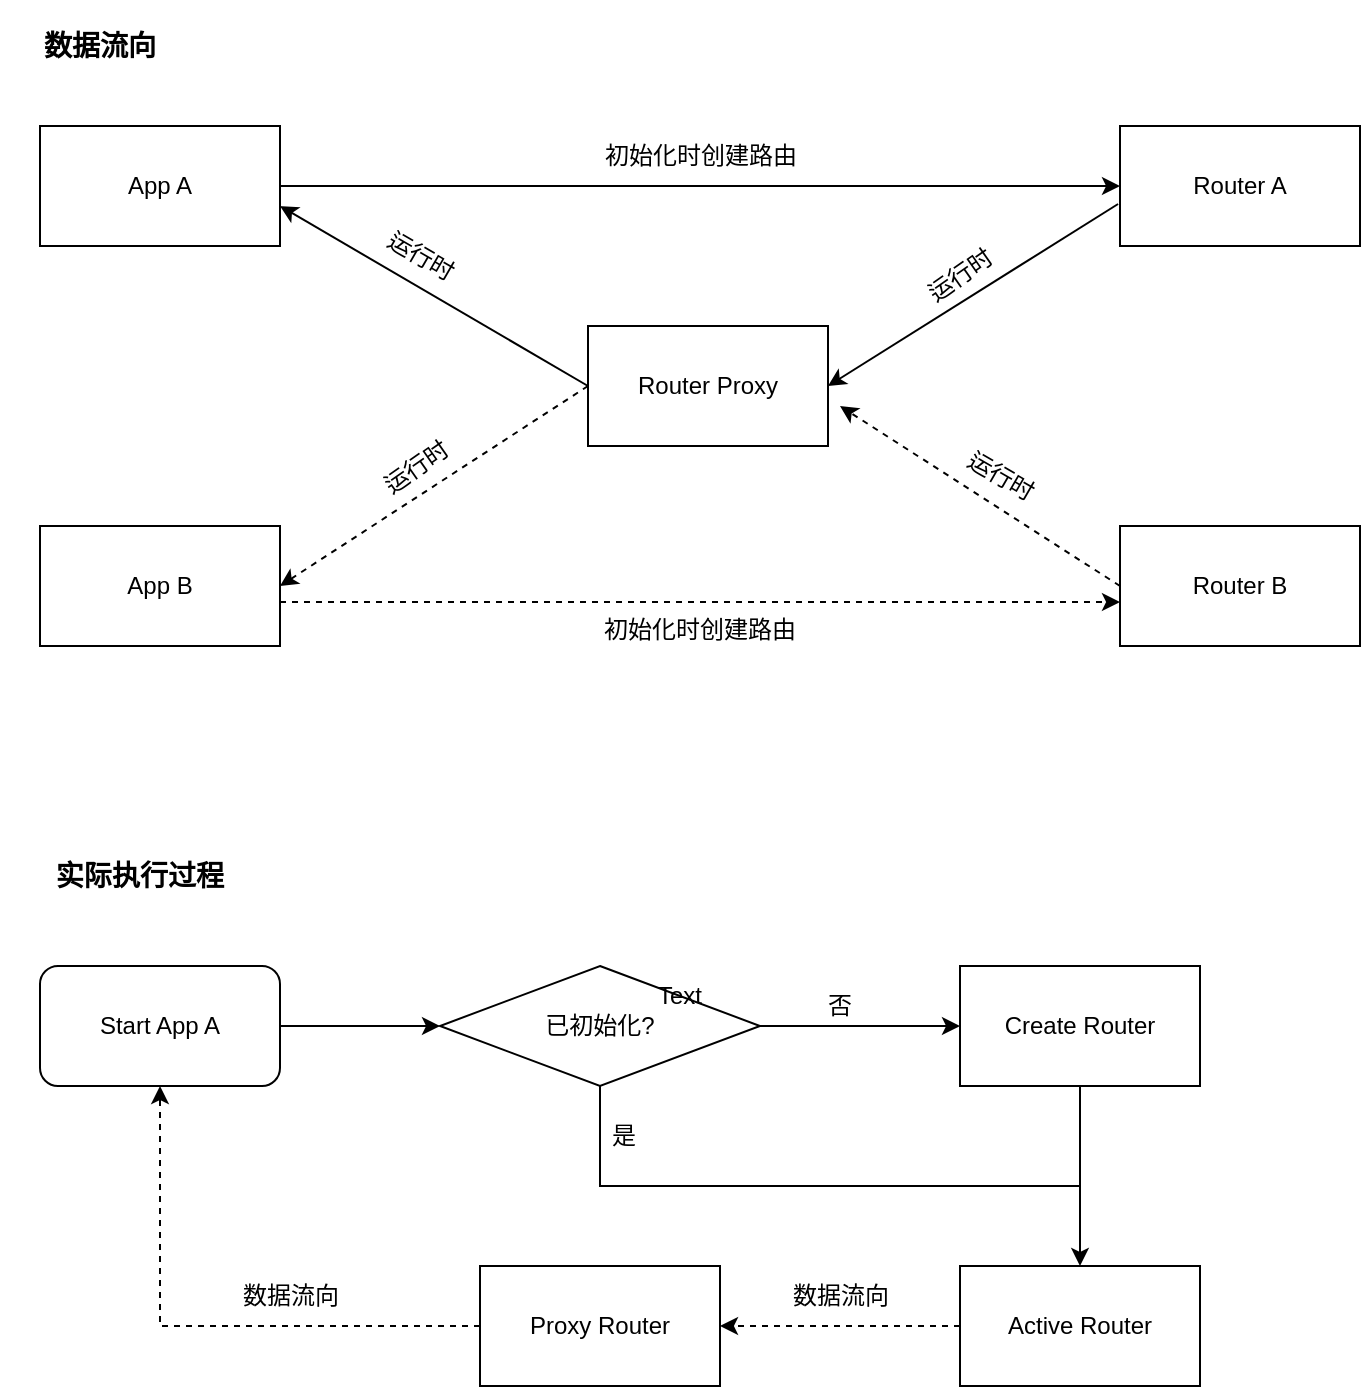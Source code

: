 <mxfile version="21.1.1" type="github">
  <diagram name="第 1 页" id="meNjzGArLNNNe49GJqkK">
    <mxGraphModel dx="1242" dy="821" grid="1" gridSize="10" guides="1" tooltips="1" connect="1" arrows="1" fold="1" page="1" pageScale="1" pageWidth="827" pageHeight="3069" math="0" shadow="0">
      <root>
        <mxCell id="0" />
        <mxCell id="1" parent="0" />
        <mxCell id="neSywNcgNttfhtacbgpp-4" value="&lt;div&gt;&lt;h3&gt;数据流向&lt;/h3&gt;&lt;/div&gt;" style="text;html=1;strokeColor=none;fillColor=none;align=center;verticalAlign=middle;whiteSpace=wrap;rounded=0;" vertex="1" parent="1">
          <mxGeometry x="60" y="260" width="100" height="40" as="geometry" />
        </mxCell>
        <mxCell id="neSywNcgNttfhtacbgpp-5" value="App A" style="rounded=0;whiteSpace=wrap;html=1;" vertex="1" parent="1">
          <mxGeometry x="80" y="320" width="120" height="60" as="geometry" />
        </mxCell>
        <mxCell id="neSywNcgNttfhtacbgpp-6" value="Router Proxy" style="rounded=0;whiteSpace=wrap;html=1;" vertex="1" parent="1">
          <mxGeometry x="354" y="420" width="120" height="60" as="geometry" />
        </mxCell>
        <mxCell id="neSywNcgNttfhtacbgpp-7" value="Router A" style="rounded=0;whiteSpace=wrap;html=1;" vertex="1" parent="1">
          <mxGeometry x="620" y="320" width="120" height="60" as="geometry" />
        </mxCell>
        <mxCell id="neSywNcgNttfhtacbgpp-8" value="" style="endArrow=classic;html=1;rounded=0;entryX=0;entryY=0.5;entryDx=0;entryDy=0;exitX=1;exitY=0.5;exitDx=0;exitDy=0;" edge="1" parent="1" source="neSywNcgNttfhtacbgpp-5" target="neSywNcgNttfhtacbgpp-7">
          <mxGeometry width="50" height="50" relative="1" as="geometry">
            <mxPoint x="390" y="450" as="sourcePoint" />
            <mxPoint x="440" y="400" as="targetPoint" />
          </mxGeometry>
        </mxCell>
        <mxCell id="neSywNcgNttfhtacbgpp-9" value="" style="endArrow=classic;html=1;rounded=0;entryX=1;entryY=0.5;entryDx=0;entryDy=0;exitX=-0.008;exitY=0.65;exitDx=0;exitDy=0;exitPerimeter=0;" edge="1" parent="1" source="neSywNcgNttfhtacbgpp-7" target="neSywNcgNttfhtacbgpp-6">
          <mxGeometry width="50" height="50" relative="1" as="geometry">
            <mxPoint x="390" y="450" as="sourcePoint" />
            <mxPoint x="440" y="400" as="targetPoint" />
          </mxGeometry>
        </mxCell>
        <mxCell id="neSywNcgNttfhtacbgpp-10" value="" style="endArrow=classic;html=1;rounded=0;exitX=0;exitY=0.5;exitDx=0;exitDy=0;" edge="1" parent="1" source="neSywNcgNttfhtacbgpp-6">
          <mxGeometry width="50" height="50" relative="1" as="geometry">
            <mxPoint x="390" y="450" as="sourcePoint" />
            <mxPoint x="200" y="360" as="targetPoint" />
          </mxGeometry>
        </mxCell>
        <mxCell id="neSywNcgNttfhtacbgpp-11" value="App B" style="rounded=0;whiteSpace=wrap;html=1;" vertex="1" parent="1">
          <mxGeometry x="80" y="520" width="120" height="60" as="geometry" />
        </mxCell>
        <mxCell id="neSywNcgNttfhtacbgpp-12" value="Router B" style="rounded=0;whiteSpace=wrap;html=1;" vertex="1" parent="1">
          <mxGeometry x="620" y="520" width="120" height="60" as="geometry" />
        </mxCell>
        <mxCell id="neSywNcgNttfhtacbgpp-13" value="" style="endArrow=classic;html=1;rounded=0;exitX=0;exitY=0.5;exitDx=0;exitDy=0;dashed=1;" edge="1" parent="1" source="neSywNcgNttfhtacbgpp-12">
          <mxGeometry width="50" height="50" relative="1" as="geometry">
            <mxPoint x="530" y="580" as="sourcePoint" />
            <mxPoint x="480" y="460" as="targetPoint" />
          </mxGeometry>
        </mxCell>
        <mxCell id="neSywNcgNttfhtacbgpp-14" value="" style="endArrow=classic;html=1;rounded=0;entryX=1;entryY=0.5;entryDx=0;entryDy=0;exitX=0;exitY=0.5;exitDx=0;exitDy=0;dashed=1;" edge="1" parent="1" source="neSywNcgNttfhtacbgpp-6" target="neSywNcgNttfhtacbgpp-11">
          <mxGeometry width="50" height="50" relative="1" as="geometry">
            <mxPoint x="350" y="450" as="sourcePoint" />
            <mxPoint x="440" y="400" as="targetPoint" />
          </mxGeometry>
        </mxCell>
        <mxCell id="neSywNcgNttfhtacbgpp-16" value="" style="edgeStyle=none;orthogonalLoop=1;jettySize=auto;html=1;rounded=0;dashed=1;" edge="1" parent="1">
          <mxGeometry width="100" relative="1" as="geometry">
            <mxPoint x="200" y="558" as="sourcePoint" />
            <mxPoint x="620" y="558" as="targetPoint" />
            <Array as="points" />
          </mxGeometry>
        </mxCell>
        <mxCell id="neSywNcgNttfhtacbgpp-17" value="初始化时创建路由" style="text;html=1;align=center;verticalAlign=middle;resizable=0;points=[];autosize=1;strokeColor=none;fillColor=none;" vertex="1" parent="1">
          <mxGeometry x="350" y="320" width="120" height="30" as="geometry" />
        </mxCell>
        <mxCell id="neSywNcgNttfhtacbgpp-18" value="初始化时创建路由" style="text;whiteSpace=wrap;html=1;" vertex="1" parent="1">
          <mxGeometry x="360" y="558" width="110" height="30" as="geometry" />
        </mxCell>
        <mxCell id="neSywNcgNttfhtacbgpp-19" value="运行时" style="text;html=1;align=center;verticalAlign=middle;resizable=0;points=[];autosize=1;strokeColor=none;fillColor=none;rotation=30;" vertex="1" parent="1">
          <mxGeometry x="240" y="370" width="60" height="30" as="geometry" />
        </mxCell>
        <mxCell id="neSywNcgNttfhtacbgpp-20" value="运行时" style="text;html=1;align=center;verticalAlign=middle;resizable=0;points=[];autosize=1;strokeColor=none;fillColor=none;rotation=30;" vertex="1" parent="1">
          <mxGeometry x="530" y="480" width="60" height="30" as="geometry" />
        </mxCell>
        <mxCell id="neSywNcgNttfhtacbgpp-21" value="运行时" style="text;html=1;align=center;verticalAlign=middle;resizable=0;points=[];autosize=1;strokeColor=none;fillColor=none;rotation=-35;" vertex="1" parent="1">
          <mxGeometry x="510" y="380" width="60" height="30" as="geometry" />
        </mxCell>
        <mxCell id="neSywNcgNttfhtacbgpp-22" value="运行时" style="text;html=1;align=center;verticalAlign=middle;resizable=0;points=[];autosize=1;strokeColor=none;fillColor=none;rotation=-35;" vertex="1" parent="1">
          <mxGeometry x="238" y="476" width="60" height="30" as="geometry" />
        </mxCell>
        <mxCell id="neSywNcgNttfhtacbgpp-24" value="&lt;h3&gt;实际执行过程&lt;/h3&gt;" style="text;html=1;strokeColor=none;fillColor=none;align=center;verticalAlign=middle;whiteSpace=wrap;rounded=0;" vertex="1" parent="1">
          <mxGeometry x="80" y="680" width="100" height="30" as="geometry" />
        </mxCell>
        <mxCell id="neSywNcgNttfhtacbgpp-31" value="" style="edgeStyle=orthogonalEdgeStyle;rounded=0;orthogonalLoop=1;jettySize=auto;html=1;" edge="1" parent="1" source="neSywNcgNttfhtacbgpp-25" target="neSywNcgNttfhtacbgpp-26">
          <mxGeometry relative="1" as="geometry" />
        </mxCell>
        <mxCell id="neSywNcgNttfhtacbgpp-25" value="&lt;div&gt;Start App A&lt;/div&gt;" style="rounded=1;whiteSpace=wrap;html=1;" vertex="1" parent="1">
          <mxGeometry x="80" y="740" width="120" height="60" as="geometry" />
        </mxCell>
        <mxCell id="neSywNcgNttfhtacbgpp-28" value="" style="edgeStyle=orthogonalEdgeStyle;rounded=0;orthogonalLoop=1;jettySize=auto;html=1;exitX=1;exitY=0.5;exitDx=0;exitDy=0;" edge="1" parent="1" source="neSywNcgNttfhtacbgpp-26" target="neSywNcgNttfhtacbgpp-27">
          <mxGeometry relative="1" as="geometry" />
        </mxCell>
        <mxCell id="neSywNcgNttfhtacbgpp-26" value="已初始化?" style="rhombus;whiteSpace=wrap;html=1;" vertex="1" parent="1">
          <mxGeometry x="280" y="740" width="160" height="60" as="geometry" />
        </mxCell>
        <mxCell id="neSywNcgNttfhtacbgpp-27" value="Create Router" style="whiteSpace=wrap;html=1;" vertex="1" parent="1">
          <mxGeometry x="540" y="740" width="120" height="60" as="geometry" />
        </mxCell>
        <mxCell id="neSywNcgNttfhtacbgpp-29" value="否" style="text;html=1;strokeColor=none;fillColor=none;align=center;verticalAlign=middle;whiteSpace=wrap;rounded=0;" vertex="1" parent="1">
          <mxGeometry x="470" y="745" width="20" height="30" as="geometry" />
        </mxCell>
        <mxCell id="neSywNcgNttfhtacbgpp-32" value="Active Router" style="whiteSpace=wrap;html=1;" vertex="1" parent="1">
          <mxGeometry x="540" y="890" width="120" height="60" as="geometry" />
        </mxCell>
        <mxCell id="neSywNcgNttfhtacbgpp-35" value="是" style="text;html=1;strokeColor=none;fillColor=none;align=center;verticalAlign=middle;whiteSpace=wrap;rounded=0;" vertex="1" parent="1">
          <mxGeometry x="342" y="810" width="60" height="30" as="geometry" />
        </mxCell>
        <mxCell id="neSywNcgNttfhtacbgpp-37" value="" style="endArrow=none;html=1;rounded=0;exitX=0.5;exitY=1;exitDx=0;exitDy=0;" edge="1" parent="1" source="neSywNcgNttfhtacbgpp-26">
          <mxGeometry width="50" height="50" relative="1" as="geometry">
            <mxPoint x="380" y="780" as="sourcePoint" />
            <mxPoint x="600" y="850" as="targetPoint" />
            <Array as="points">
              <mxPoint x="360" y="850" />
            </Array>
          </mxGeometry>
        </mxCell>
        <mxCell id="neSywNcgNttfhtacbgpp-38" value="" style="endArrow=classic;html=1;rounded=0;entryX=0.5;entryY=0;entryDx=0;entryDy=0;exitX=0.5;exitY=1;exitDx=0;exitDy=0;" edge="1" parent="1" source="neSywNcgNttfhtacbgpp-27" target="neSywNcgNttfhtacbgpp-32">
          <mxGeometry width="50" height="50" relative="1" as="geometry">
            <mxPoint x="380" y="780" as="sourcePoint" />
            <mxPoint x="430" y="730" as="targetPoint" />
          </mxGeometry>
        </mxCell>
        <mxCell id="neSywNcgNttfhtacbgpp-39" value="&lt;div&gt;Proxy Router&lt;/div&gt;" style="rounded=0;whiteSpace=wrap;html=1;" vertex="1" parent="1">
          <mxGeometry x="300" y="890" width="120" height="60" as="geometry" />
        </mxCell>
        <mxCell id="neSywNcgNttfhtacbgpp-40" value="" style="endArrow=classic;html=1;rounded=0;entryX=1;entryY=0.5;entryDx=0;entryDy=0;exitX=0;exitY=0.5;exitDx=0;exitDy=0;dashed=1;" edge="1" parent="1" source="neSywNcgNttfhtacbgpp-32" target="neSywNcgNttfhtacbgpp-39">
          <mxGeometry width="50" height="50" relative="1" as="geometry">
            <mxPoint x="380" y="780" as="sourcePoint" />
            <mxPoint x="430" y="730" as="targetPoint" />
          </mxGeometry>
        </mxCell>
        <mxCell id="neSywNcgNttfhtacbgpp-41" value="" style="endArrow=classic;html=1;rounded=0;exitX=0;exitY=0.5;exitDx=0;exitDy=0;entryX=0.5;entryY=1;entryDx=0;entryDy=0;dashed=1;" edge="1" parent="1" source="neSywNcgNttfhtacbgpp-39" target="neSywNcgNttfhtacbgpp-25">
          <mxGeometry width="50" height="50" relative="1" as="geometry">
            <mxPoint x="380" y="780" as="sourcePoint" />
            <mxPoint x="430" y="730" as="targetPoint" />
            <Array as="points">
              <mxPoint x="140" y="920" />
            </Array>
          </mxGeometry>
        </mxCell>
        <mxCell id="neSywNcgNttfhtacbgpp-42" value="Text" style="text;html=1;strokeColor=none;fillColor=none;align=center;verticalAlign=middle;whiteSpace=wrap;rounded=0;" vertex="1" parent="1">
          <mxGeometry x="370" y="740" width="60" height="30" as="geometry" />
        </mxCell>
        <mxCell id="neSywNcgNttfhtacbgpp-43" value="数据流向" style="text;html=1;align=center;verticalAlign=middle;resizable=0;points=[];autosize=1;strokeColor=none;fillColor=none;" vertex="1" parent="1">
          <mxGeometry x="170" y="890" width="70" height="30" as="geometry" />
        </mxCell>
        <mxCell id="neSywNcgNttfhtacbgpp-44" value="数据流向" style="text;html=1;align=center;verticalAlign=middle;resizable=0;points=[];autosize=1;strokeColor=none;fillColor=none;" vertex="1" parent="1">
          <mxGeometry x="445" y="890" width="70" height="30" as="geometry" />
        </mxCell>
      </root>
    </mxGraphModel>
  </diagram>
</mxfile>
